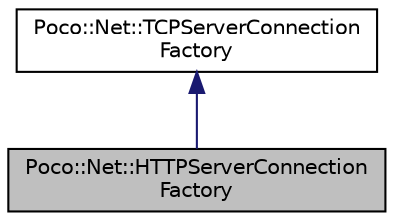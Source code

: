 digraph "Poco::Net::HTTPServerConnectionFactory"
{
 // LATEX_PDF_SIZE
  edge [fontname="Helvetica",fontsize="10",labelfontname="Helvetica",labelfontsize="10"];
  node [fontname="Helvetica",fontsize="10",shape=record];
  Node1 [label="Poco::Net::HTTPServerConnection\lFactory",height=0.2,width=0.4,color="black", fillcolor="grey75", style="filled", fontcolor="black",tooltip=" "];
  Node2 -> Node1 [dir="back",color="midnightblue",fontsize="10",style="solid"];
  Node2 [label="Poco::Net::TCPServerConnection\lFactory",height=0.2,width=0.4,color="black", fillcolor="white", style="filled",URL="$classPoco_1_1Net_1_1TCPServerConnectionFactory.html",tooltip=" "];
}

